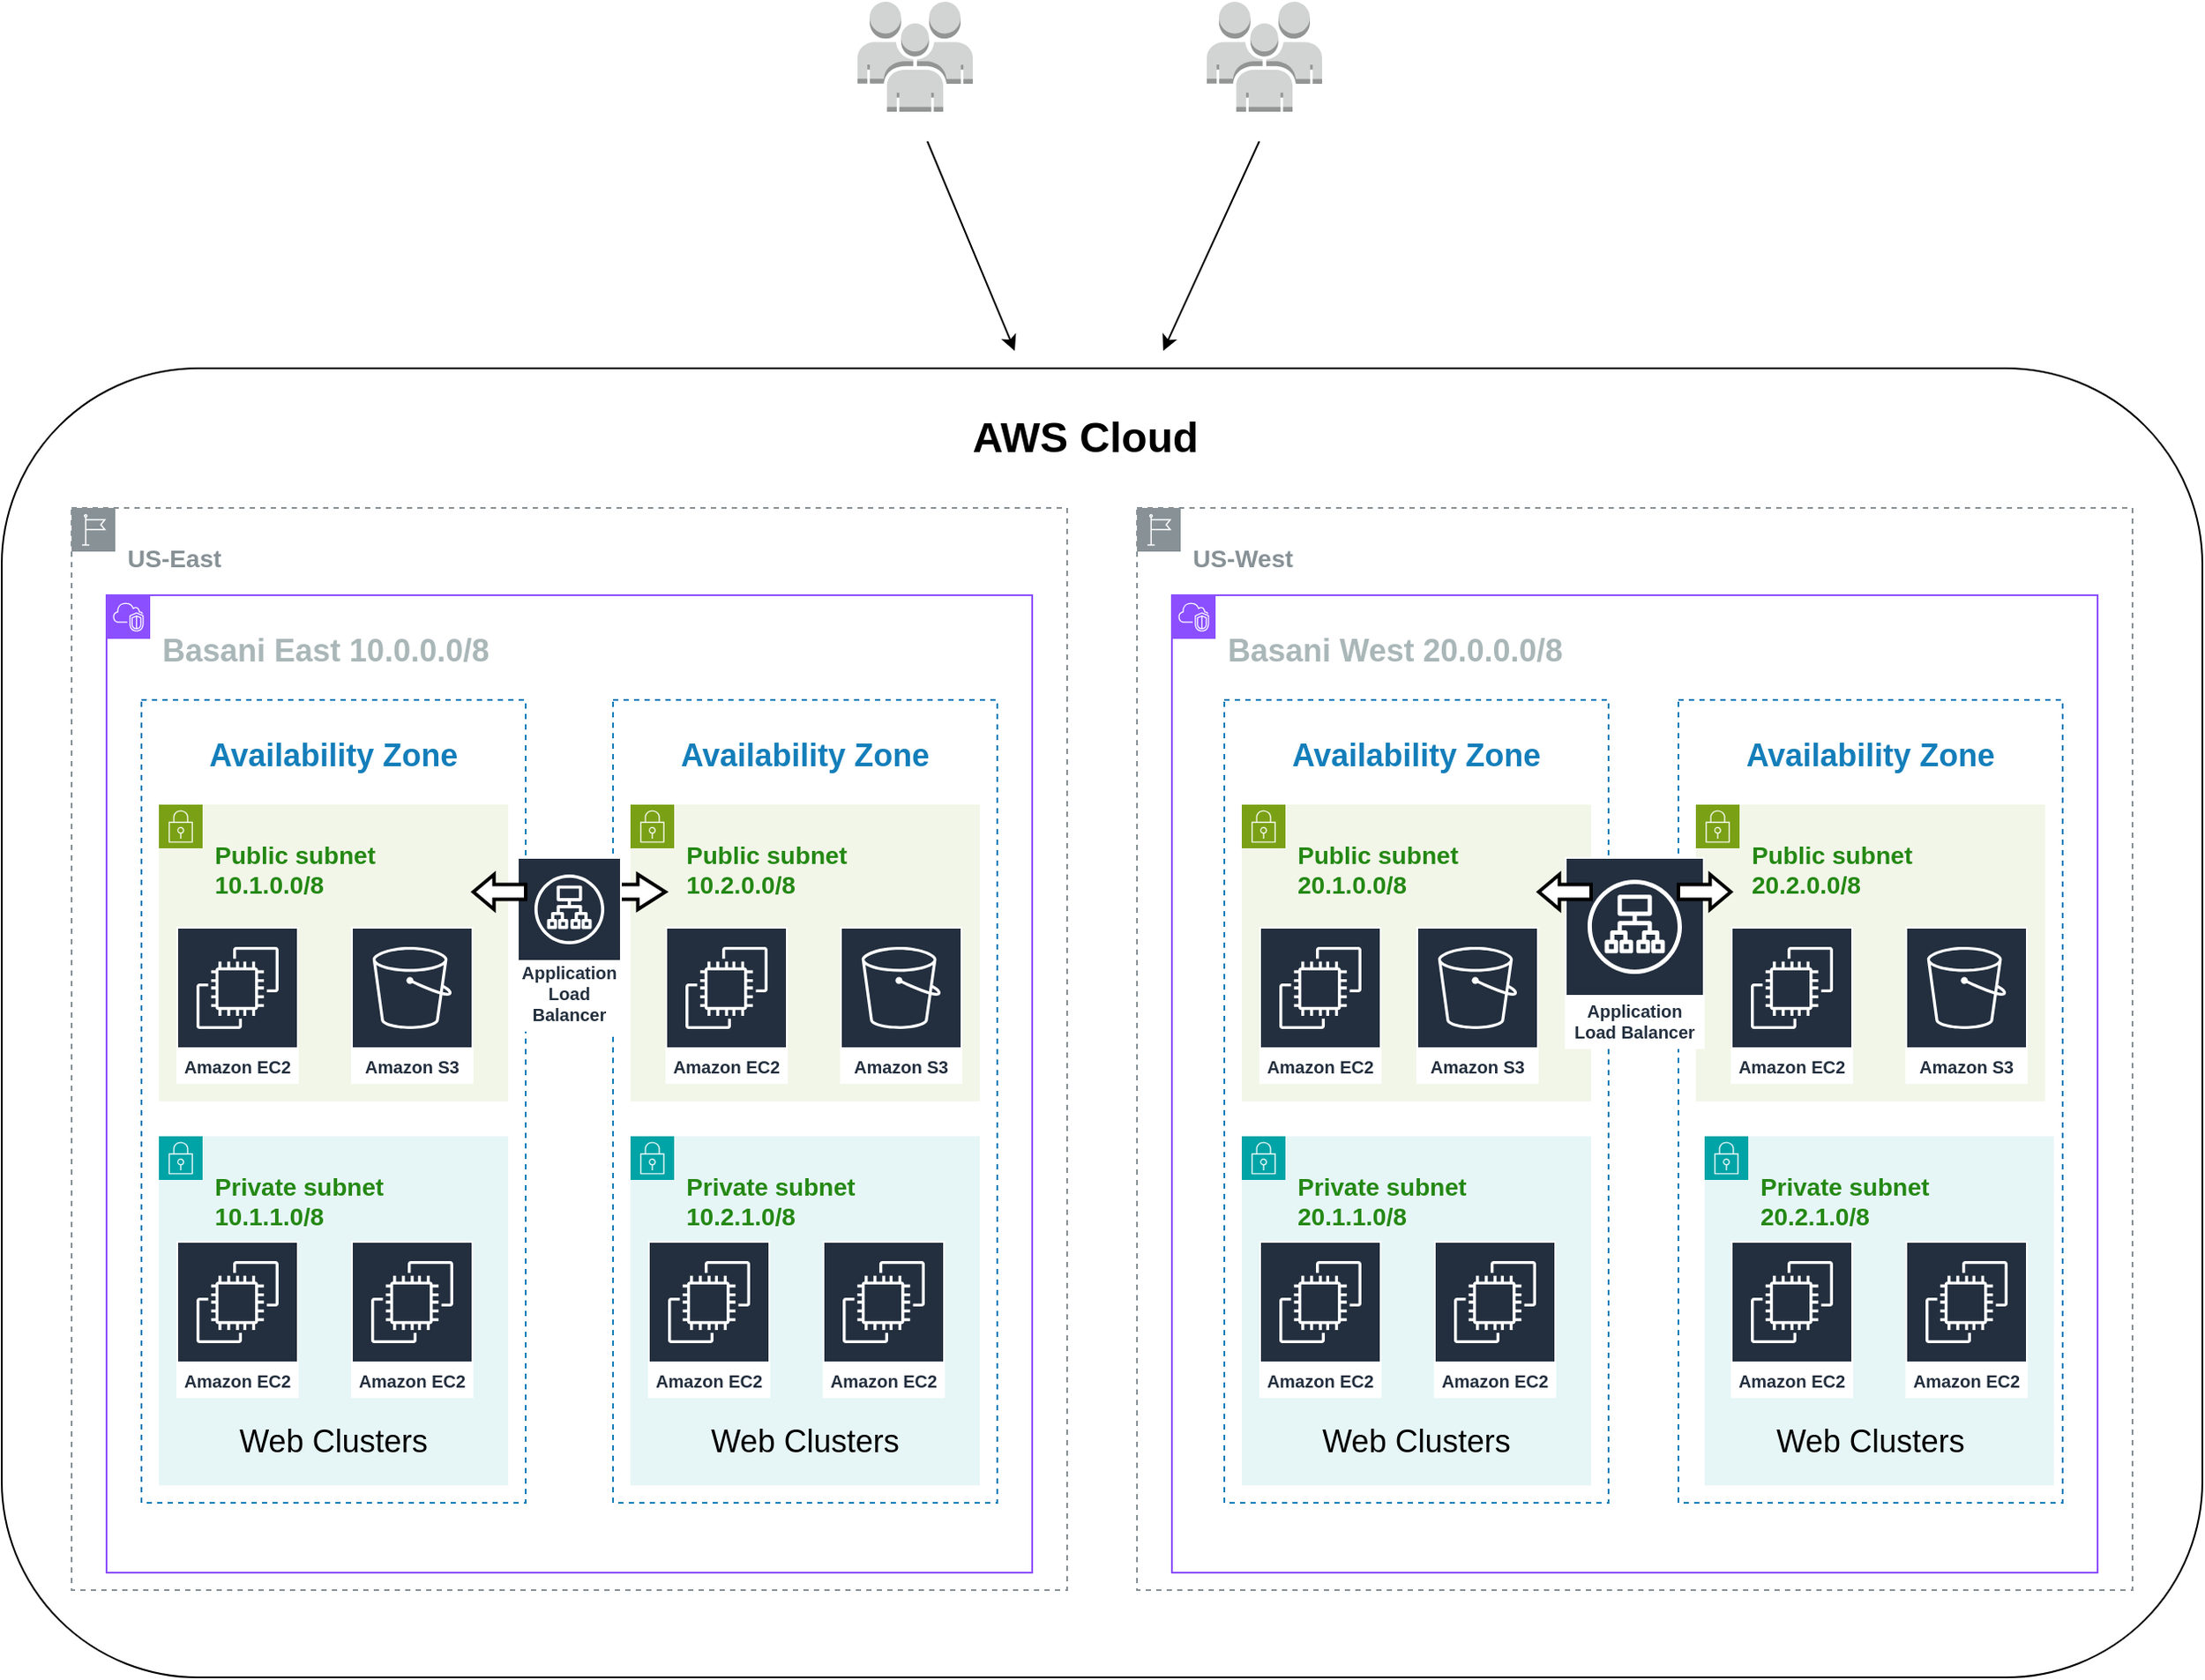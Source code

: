 <mxfile version="22.1.4" type="github">
  <diagram name="Page-1" id="ImZxeO9hJVfiuZcE3Abt">
    <mxGraphModel dx="1455" dy="913" grid="1" gridSize="10" guides="1" tooltips="1" connect="1" arrows="1" fold="1" page="1" pageScale="1" pageWidth="827" pageHeight="1169" math="0" shadow="0">
      <root>
        <mxCell id="0" />
        <mxCell id="1" parent="0" />
        <mxCell id="zV8tLhoNjwRmhsZlkHWI-1" value="" style="outlineConnect=0;dashed=0;verticalLabelPosition=bottom;verticalAlign=top;align=center;html=1;shape=mxgraph.aws3.users;fillColor=#D2D3D3;gradientColor=none;" vertex="1" parent="1">
          <mxGeometry x="650" y="30" width="66" height="63" as="geometry" />
        </mxCell>
        <mxCell id="zV8tLhoNjwRmhsZlkHWI-3" value="" style="rounded=1;whiteSpace=wrap;html=1;" vertex="1" parent="1">
          <mxGeometry x="160" y="240" width="1260" height="750" as="geometry" />
        </mxCell>
        <mxCell id="zV8tLhoNjwRmhsZlkHWI-4" value="&lt;h3&gt;US-East&lt;/h3&gt;" style="sketch=0;outlineConnect=0;gradientColor=none;html=1;whiteSpace=wrap;fontSize=12;fontStyle=0;shape=mxgraph.aws4.group;grIcon=mxgraph.aws4.group_region;strokeColor=#879196;fillColor=none;verticalAlign=top;align=left;spacingLeft=30;fontColor=#879196;dashed=1;" vertex="1" parent="1">
          <mxGeometry x="200" y="320" width="570" height="620" as="geometry" />
        </mxCell>
        <mxCell id="zV8tLhoNjwRmhsZlkHWI-6" value="&lt;h3&gt;US-West&lt;/h3&gt;" style="sketch=0;outlineConnect=0;gradientColor=none;html=1;whiteSpace=wrap;fontSize=12;fontStyle=0;shape=mxgraph.aws4.group;grIcon=mxgraph.aws4.group_region;strokeColor=#879196;fillColor=none;verticalAlign=top;align=left;spacingLeft=30;fontColor=#879196;dashed=1;" vertex="1" parent="1">
          <mxGeometry x="810" y="320" width="570" height="620" as="geometry" />
        </mxCell>
        <mxCell id="zV8tLhoNjwRmhsZlkHWI-7" value="&lt;h2&gt;Availability Zone&lt;/h2&gt;" style="fillColor=none;strokeColor=#147EBA;dashed=1;verticalAlign=top;fontStyle=0;fontColor=#147EBA;whiteSpace=wrap;html=1;" vertex="1" parent="1">
          <mxGeometry x="240" y="430" width="220" height="460" as="geometry" />
        </mxCell>
        <mxCell id="zV8tLhoNjwRmhsZlkHWI-8" value="&lt;h2&gt;Availability Zone&lt;/h2&gt;" style="fillColor=none;strokeColor=#147EBA;dashed=1;verticalAlign=top;fontStyle=0;fontColor=#147EBA;whiteSpace=wrap;html=1;" vertex="1" parent="1">
          <mxGeometry x="510" y="430" width="220" height="460" as="geometry" />
        </mxCell>
        <mxCell id="zV8tLhoNjwRmhsZlkHWI-9" value="&lt;h2&gt;Availability Zone&lt;/h2&gt;" style="fillColor=none;strokeColor=#147EBA;dashed=1;verticalAlign=top;fontStyle=0;fontColor=#147EBA;whiteSpace=wrap;html=1;" vertex="1" parent="1">
          <mxGeometry x="860" y="430" width="220" height="460" as="geometry" />
        </mxCell>
        <mxCell id="zV8tLhoNjwRmhsZlkHWI-10" value="&lt;h2&gt;Availability Zone&lt;/h2&gt;" style="fillColor=none;strokeColor=#147EBA;dashed=1;verticalAlign=top;fontStyle=0;fontColor=#147EBA;whiteSpace=wrap;html=1;" vertex="1" parent="1">
          <mxGeometry x="1120" y="430" width="220" height="460" as="geometry" />
        </mxCell>
        <mxCell id="zV8tLhoNjwRmhsZlkHWI-11" value="&lt;h2&gt;&lt;font style=&quot;font-size: 18px;&quot;&gt;&lt;b&gt;Basani East 10.0.0.0/8&lt;/b&gt;&lt;/font&gt;&lt;/h2&gt;" style="points=[[0,0],[0.25,0],[0.5,0],[0.75,0],[1,0],[1,0.25],[1,0.5],[1,0.75],[1,1],[0.75,1],[0.5,1],[0.25,1],[0,1],[0,0.75],[0,0.5],[0,0.25]];outlineConnect=0;gradientColor=none;html=1;whiteSpace=wrap;fontSize=12;fontStyle=0;container=1;pointerEvents=0;collapsible=0;recursiveResize=0;shape=mxgraph.aws4.group;grIcon=mxgraph.aws4.group_vpc2;strokeColor=#8C4FFF;fillColor=none;verticalAlign=top;align=left;spacingLeft=30;fontColor=#AAB7B8;dashed=0;" vertex="1" parent="1">
          <mxGeometry x="220" y="370" width="530" height="560" as="geometry" />
        </mxCell>
        <mxCell id="zV8tLhoNjwRmhsZlkHWI-13" value="&lt;h3&gt;Public subnet&lt;br&gt;10.1.0.0/8&lt;/h3&gt;" style="points=[[0,0],[0.25,0],[0.5,0],[0.75,0],[1,0],[1,0.25],[1,0.5],[1,0.75],[1,1],[0.75,1],[0.5,1],[0.25,1],[0,1],[0,0.75],[0,0.5],[0,0.25]];outlineConnect=0;gradientColor=none;html=1;whiteSpace=wrap;fontSize=12;fontStyle=0;container=1;pointerEvents=0;collapsible=0;recursiveResize=0;shape=mxgraph.aws4.group;grIcon=mxgraph.aws4.group_security_group;grStroke=0;strokeColor=#7AA116;fillColor=#F2F6E8;verticalAlign=top;align=left;spacingLeft=30;fontColor=#248814;dashed=0;" vertex="1" parent="zV8tLhoNjwRmhsZlkHWI-11">
          <mxGeometry x="30" y="120" width="200" height="170" as="geometry" />
        </mxCell>
        <mxCell id="zV8tLhoNjwRmhsZlkHWI-15" value="&lt;h3 style=&quot;border-color: var(--border-color);&quot;&gt;Public subnet&lt;br style=&quot;border-color: var(--border-color);&quot;&gt;10.2.0.0/8&lt;/h3&gt;" style="points=[[0,0],[0.25,0],[0.5,0],[0.75,0],[1,0],[1,0.25],[1,0.5],[1,0.75],[1,1],[0.75,1],[0.5,1],[0.25,1],[0,1],[0,0.75],[0,0.5],[0,0.25]];outlineConnect=0;gradientColor=none;html=1;whiteSpace=wrap;fontSize=12;fontStyle=0;container=1;pointerEvents=0;collapsible=0;recursiveResize=0;shape=mxgraph.aws4.group;grIcon=mxgraph.aws4.group_security_group;grStroke=0;strokeColor=#7AA116;fillColor=#F2F6E8;verticalAlign=top;align=left;spacingLeft=30;fontColor=#248814;dashed=0;" vertex="1" parent="zV8tLhoNjwRmhsZlkHWI-11">
          <mxGeometry x="300" y="120" width="200" height="170" as="geometry" />
        </mxCell>
        <mxCell id="zV8tLhoNjwRmhsZlkHWI-48" value="Amazon EC2" style="sketch=0;outlineConnect=0;fontColor=#232F3E;gradientColor=none;strokeColor=#ffffff;fillColor=#232F3E;dashed=0;verticalLabelPosition=middle;verticalAlign=bottom;align=center;html=1;whiteSpace=wrap;fontSize=10;fontStyle=1;spacing=3;shape=mxgraph.aws4.productIcon;prIcon=mxgraph.aws4.ec2;" vertex="1" parent="zV8tLhoNjwRmhsZlkHWI-15">
          <mxGeometry x="20" y="70" width="70" height="90" as="geometry" />
        </mxCell>
        <mxCell id="zV8tLhoNjwRmhsZlkHWI-62" value="" style="shape=mxgraph.arrows.arrow_left;html=1;verticalLabelPosition=bottom;verticalAlign=top;strokeWidth=2;strokeColor=#000000;rotation=-180;" vertex="1" parent="zV8tLhoNjwRmhsZlkHWI-15">
          <mxGeometry x="-20" y="40" width="40" height="20" as="geometry" />
        </mxCell>
        <mxCell id="zV8tLhoNjwRmhsZlkHWI-23" value="&lt;h3 style=&quot;border-color: var(--border-color); color: rgb(36, 136, 20);&quot;&gt;Private subnet&lt;br style=&quot;border-color: var(--border-color);&quot;&gt;10.1.1.0/8&lt;/h3&gt;" style="points=[[0,0],[0.25,0],[0.5,0],[0.75,0],[1,0],[1,0.25],[1,0.5],[1,0.75],[1,1],[0.75,1],[0.5,1],[0.25,1],[0,1],[0,0.75],[0,0.5],[0,0.25]];outlineConnect=0;gradientColor=none;html=1;whiteSpace=wrap;fontSize=12;fontStyle=0;container=1;pointerEvents=0;collapsible=0;recursiveResize=0;shape=mxgraph.aws4.group;grIcon=mxgraph.aws4.group_security_group;grStroke=0;strokeColor=#00A4A6;fillColor=#E6F6F7;verticalAlign=top;align=left;spacingLeft=30;fontColor=#147EBA;dashed=0;" vertex="1" parent="zV8tLhoNjwRmhsZlkHWI-11">
          <mxGeometry x="30" y="310" width="200" height="200" as="geometry" />
        </mxCell>
        <mxCell id="zV8tLhoNjwRmhsZlkHWI-33" value="Amazon EC2" style="sketch=0;outlineConnect=0;fontColor=#232F3E;gradientColor=none;strokeColor=#ffffff;fillColor=#232F3E;dashed=0;verticalLabelPosition=middle;verticalAlign=bottom;align=center;html=1;whiteSpace=wrap;fontSize=10;fontStyle=1;spacing=3;shape=mxgraph.aws4.productIcon;prIcon=mxgraph.aws4.ec2;" vertex="1" parent="zV8tLhoNjwRmhsZlkHWI-23">
          <mxGeometry x="110" y="60" width="70" height="90" as="geometry" />
        </mxCell>
        <mxCell id="zV8tLhoNjwRmhsZlkHWI-24" value="&lt;h3 style=&quot;border-color: var(--border-color); color: rgb(36, 136, 20);&quot;&gt;Private subnet&lt;br style=&quot;border-color: var(--border-color);&quot;&gt;10.2.1.0/8&lt;/h3&gt;" style="points=[[0,0],[0.25,0],[0.5,0],[0.75,0],[1,0],[1,0.25],[1,0.5],[1,0.75],[1,1],[0.75,1],[0.5,1],[0.25,1],[0,1],[0,0.75],[0,0.5],[0,0.25]];outlineConnect=0;gradientColor=none;html=1;whiteSpace=wrap;fontSize=12;fontStyle=0;container=1;pointerEvents=0;collapsible=0;recursiveResize=0;shape=mxgraph.aws4.group;grIcon=mxgraph.aws4.group_security_group;grStroke=0;strokeColor=#00A4A6;fillColor=#E6F6F7;verticalAlign=top;align=left;spacingLeft=30;fontColor=#147EBA;dashed=0;" vertex="1" parent="zV8tLhoNjwRmhsZlkHWI-11">
          <mxGeometry x="300" y="310" width="200" height="200" as="geometry" />
        </mxCell>
        <mxCell id="zV8tLhoNjwRmhsZlkHWI-21" value="Application Load Balancer" style="sketch=0;outlineConnect=0;fontColor=#232F3E;gradientColor=none;strokeColor=#ffffff;fillColor=#232F3E;dashed=0;verticalLabelPosition=middle;verticalAlign=bottom;align=center;html=1;whiteSpace=wrap;fontSize=10;fontStyle=1;spacing=3;shape=mxgraph.aws4.productIcon;prIcon=mxgraph.aws4.application_load_balancer;" vertex="1" parent="zV8tLhoNjwRmhsZlkHWI-11">
          <mxGeometry x="235" y="150" width="60" height="100" as="geometry" />
        </mxCell>
        <mxCell id="zV8tLhoNjwRmhsZlkHWI-12" value="&lt;h2&gt;&lt;font style=&quot;font-size: 18px;&quot;&gt;&lt;b&gt;Basani West 20.0.0.0/8&lt;/b&gt;&lt;/font&gt;&lt;/h2&gt;" style="points=[[0,0],[0.25,0],[0.5,0],[0.75,0],[1,0],[1,0.25],[1,0.5],[1,0.75],[1,1],[0.75,1],[0.5,1],[0.25,1],[0,1],[0,0.75],[0,0.5],[0,0.25]];outlineConnect=0;gradientColor=none;html=1;whiteSpace=wrap;fontSize=12;fontStyle=0;container=1;pointerEvents=0;collapsible=0;recursiveResize=0;shape=mxgraph.aws4.group;grIcon=mxgraph.aws4.group_vpc2;strokeColor=#8C4FFF;fillColor=none;verticalAlign=top;align=left;spacingLeft=30;fontColor=#AAB7B8;dashed=0;" vertex="1" parent="1">
          <mxGeometry x="830" y="370" width="530" height="560" as="geometry" />
        </mxCell>
        <mxCell id="zV8tLhoNjwRmhsZlkHWI-17" value="&lt;h3 style=&quot;border-color: var(--border-color);&quot;&gt;Public subnet&lt;br style=&quot;border-color: var(--border-color);&quot;&gt;20.1.0.0/8&lt;/h3&gt;" style="points=[[0,0],[0.25,0],[0.5,0],[0.75,0],[1,0],[1,0.25],[1,0.5],[1,0.75],[1,1],[0.75,1],[0.5,1],[0.25,1],[0,1],[0,0.75],[0,0.5],[0,0.25]];outlineConnect=0;gradientColor=none;html=1;whiteSpace=wrap;fontSize=12;fontStyle=0;container=1;pointerEvents=0;collapsible=0;recursiveResize=0;shape=mxgraph.aws4.group;grIcon=mxgraph.aws4.group_security_group;grStroke=0;strokeColor=#7AA116;fillColor=#F2F6E8;verticalAlign=top;align=left;spacingLeft=30;fontColor=#248814;dashed=0;" vertex="1" parent="zV8tLhoNjwRmhsZlkHWI-12">
          <mxGeometry x="40" y="120" width="200" height="170" as="geometry" />
        </mxCell>
        <mxCell id="zV8tLhoNjwRmhsZlkHWI-49" value="Amazon EC2" style="sketch=0;outlineConnect=0;fontColor=#232F3E;gradientColor=none;strokeColor=#ffffff;fillColor=#232F3E;dashed=0;verticalLabelPosition=middle;verticalAlign=bottom;align=center;html=1;whiteSpace=wrap;fontSize=10;fontStyle=1;spacing=3;shape=mxgraph.aws4.productIcon;prIcon=mxgraph.aws4.ec2;" vertex="1" parent="zV8tLhoNjwRmhsZlkHWI-17">
          <mxGeometry x="10" y="70" width="70" height="90" as="geometry" />
        </mxCell>
        <mxCell id="zV8tLhoNjwRmhsZlkHWI-19" value="&lt;h3 style=&quot;border-color: var(--border-color);&quot;&gt;Public subnet&lt;br style=&quot;border-color: var(--border-color);&quot;&gt;20.2.0.0/8&lt;/h3&gt;" style="points=[[0,0],[0.25,0],[0.5,0],[0.75,0],[1,0],[1,0.25],[1,0.5],[1,0.75],[1,1],[0.75,1],[0.5,1],[0.25,1],[0,1],[0,0.75],[0,0.5],[0,0.25]];outlineConnect=0;gradientColor=none;html=1;whiteSpace=wrap;fontSize=12;fontStyle=0;container=1;pointerEvents=0;collapsible=0;recursiveResize=0;shape=mxgraph.aws4.group;grIcon=mxgraph.aws4.group_security_group;grStroke=0;strokeColor=#7AA116;fillColor=#F2F6E8;verticalAlign=top;align=left;spacingLeft=30;fontColor=#248814;dashed=0;" vertex="1" parent="zV8tLhoNjwRmhsZlkHWI-12">
          <mxGeometry x="300" y="120" width="200" height="170" as="geometry" />
        </mxCell>
        <mxCell id="zV8tLhoNjwRmhsZlkHWI-22" value="Application Load Balancer" style="sketch=0;outlineConnect=0;fontColor=#232F3E;gradientColor=none;strokeColor=#ffffff;fillColor=#232F3E;dashed=0;verticalLabelPosition=middle;verticalAlign=bottom;align=center;html=1;whiteSpace=wrap;fontSize=10;fontStyle=1;spacing=3;shape=mxgraph.aws4.productIcon;prIcon=mxgraph.aws4.application_load_balancer;" vertex="1" parent="zV8tLhoNjwRmhsZlkHWI-12">
          <mxGeometry x="225" y="150" width="80" height="110" as="geometry" />
        </mxCell>
        <mxCell id="zV8tLhoNjwRmhsZlkHWI-30" value="&lt;h3 style=&quot;border-color: var(--border-color); color: rgb(36, 136, 20);&quot;&gt;Private subnet&lt;br style=&quot;border-color: var(--border-color);&quot;&gt;20.1.1.0/8&lt;/h3&gt;" style="points=[[0,0],[0.25,0],[0.5,0],[0.75,0],[1,0],[1,0.25],[1,0.5],[1,0.75],[1,1],[0.75,1],[0.5,1],[0.25,1],[0,1],[0,0.75],[0,0.5],[0,0.25]];outlineConnect=0;gradientColor=none;html=1;whiteSpace=wrap;fontSize=12;fontStyle=0;container=1;pointerEvents=0;collapsible=0;recursiveResize=0;shape=mxgraph.aws4.group;grIcon=mxgraph.aws4.group_security_group;grStroke=0;strokeColor=#00A4A6;fillColor=#E6F6F7;verticalAlign=top;align=left;spacingLeft=30;fontColor=#147EBA;dashed=0;" vertex="1" parent="zV8tLhoNjwRmhsZlkHWI-12">
          <mxGeometry x="40" y="310" width="200" height="200" as="geometry" />
        </mxCell>
        <mxCell id="zV8tLhoNjwRmhsZlkHWI-42" value="&lt;font style=&quot;font-size: 18px;&quot;&gt;Web Clusters&lt;/font&gt;" style="text;html=1;strokeColor=none;fillColor=none;align=center;verticalAlign=middle;whiteSpace=wrap;rounded=0;" vertex="1" parent="zV8tLhoNjwRmhsZlkHWI-30">
          <mxGeometry x="20" y="160" width="160" height="30" as="geometry" />
        </mxCell>
        <mxCell id="zV8tLhoNjwRmhsZlkHWI-31" value="&lt;h3 style=&quot;border-color: var(--border-color); color: rgb(36, 136, 20);&quot;&gt;Private subnet&lt;br style=&quot;border-color: var(--border-color);&quot;&gt;20.2.1.0/8&lt;/h3&gt;" style="points=[[0,0],[0.25,0],[0.5,0],[0.75,0],[1,0],[1,0.25],[1,0.5],[1,0.75],[1,1],[0.75,1],[0.5,1],[0.25,1],[0,1],[0,0.75],[0,0.5],[0,0.25]];outlineConnect=0;gradientColor=none;html=1;whiteSpace=wrap;fontSize=12;fontStyle=0;container=1;pointerEvents=0;collapsible=0;recursiveResize=0;shape=mxgraph.aws4.group;grIcon=mxgraph.aws4.group_security_group;grStroke=0;strokeColor=#00A4A6;fillColor=#E6F6F7;verticalAlign=top;align=left;spacingLeft=30;fontColor=#147EBA;dashed=0;" vertex="1" parent="zV8tLhoNjwRmhsZlkHWI-12">
          <mxGeometry x="305" y="310" width="200" height="200" as="geometry" />
        </mxCell>
        <mxCell id="zV8tLhoNjwRmhsZlkHWI-63" value="" style="shape=mxgraph.arrows.arrow_left;html=1;verticalLabelPosition=bottom;verticalAlign=top;strokeWidth=2;strokeColor=#000000;rotation=-180;" vertex="1" parent="zV8tLhoNjwRmhsZlkHWI-12">
          <mxGeometry x="290" y="160" width="30" height="20" as="geometry" />
        </mxCell>
        <mxCell id="zV8tLhoNjwRmhsZlkHWI-32" value="Amazon EC2" style="sketch=0;outlineConnect=0;fontColor=#232F3E;gradientColor=none;strokeColor=#ffffff;fillColor=#232F3E;dashed=0;verticalLabelPosition=middle;verticalAlign=bottom;align=center;html=1;whiteSpace=wrap;fontSize=10;fontStyle=1;spacing=3;shape=mxgraph.aws4.productIcon;prIcon=mxgraph.aws4.ec2;" vertex="1" parent="1">
          <mxGeometry x="260" y="740" width="70" height="90" as="geometry" />
        </mxCell>
        <mxCell id="zV8tLhoNjwRmhsZlkHWI-34" value="Amazon EC2" style="sketch=0;outlineConnect=0;fontColor=#232F3E;gradientColor=none;strokeColor=#ffffff;fillColor=#232F3E;dashed=0;verticalLabelPosition=middle;verticalAlign=bottom;align=center;html=1;whiteSpace=wrap;fontSize=10;fontStyle=1;spacing=3;shape=mxgraph.aws4.productIcon;prIcon=mxgraph.aws4.ec2;" vertex="1" parent="1">
          <mxGeometry x="530" y="740" width="70" height="90" as="geometry" />
        </mxCell>
        <mxCell id="zV8tLhoNjwRmhsZlkHWI-35" value="Amazon EC2" style="sketch=0;outlineConnect=0;fontColor=#232F3E;gradientColor=none;strokeColor=#ffffff;fillColor=#232F3E;dashed=0;verticalLabelPosition=middle;verticalAlign=bottom;align=center;html=1;whiteSpace=wrap;fontSize=10;fontStyle=1;spacing=3;shape=mxgraph.aws4.productIcon;prIcon=mxgraph.aws4.ec2;" vertex="1" parent="1">
          <mxGeometry x="630" y="740" width="70" height="90" as="geometry" />
        </mxCell>
        <mxCell id="zV8tLhoNjwRmhsZlkHWI-36" value="Amazon EC2" style="sketch=0;outlineConnect=0;fontColor=#232F3E;gradientColor=none;strokeColor=#ffffff;fillColor=#232F3E;dashed=0;verticalLabelPosition=middle;verticalAlign=bottom;align=center;html=1;whiteSpace=wrap;fontSize=10;fontStyle=1;spacing=3;shape=mxgraph.aws4.productIcon;prIcon=mxgraph.aws4.ec2;" vertex="1" parent="1">
          <mxGeometry x="880" y="740" width="70" height="90" as="geometry" />
        </mxCell>
        <mxCell id="zV8tLhoNjwRmhsZlkHWI-37" value="Amazon EC2" style="sketch=0;outlineConnect=0;fontColor=#232F3E;gradientColor=none;strokeColor=#ffffff;fillColor=#232F3E;dashed=0;verticalLabelPosition=middle;verticalAlign=bottom;align=center;html=1;whiteSpace=wrap;fontSize=10;fontStyle=1;spacing=3;shape=mxgraph.aws4.productIcon;prIcon=mxgraph.aws4.ec2;" vertex="1" parent="1">
          <mxGeometry x="980" y="740" width="70" height="90" as="geometry" />
        </mxCell>
        <mxCell id="zV8tLhoNjwRmhsZlkHWI-38" value="Amazon EC2" style="sketch=0;outlineConnect=0;fontColor=#232F3E;gradientColor=none;strokeColor=#ffffff;fillColor=#232F3E;dashed=0;verticalLabelPosition=middle;verticalAlign=bottom;align=center;html=1;whiteSpace=wrap;fontSize=10;fontStyle=1;spacing=3;shape=mxgraph.aws4.productIcon;prIcon=mxgraph.aws4.ec2;" vertex="1" parent="1">
          <mxGeometry x="1150" y="740" width="70" height="90" as="geometry" />
        </mxCell>
        <mxCell id="zV8tLhoNjwRmhsZlkHWI-39" value="Amazon EC2" style="sketch=0;outlineConnect=0;fontColor=#232F3E;gradientColor=none;strokeColor=#ffffff;fillColor=#232F3E;dashed=0;verticalLabelPosition=middle;verticalAlign=bottom;align=center;html=1;whiteSpace=wrap;fontSize=10;fontStyle=1;spacing=3;shape=mxgraph.aws4.productIcon;prIcon=mxgraph.aws4.ec2;" vertex="1" parent="1">
          <mxGeometry x="1250" y="740" width="70" height="90" as="geometry" />
        </mxCell>
        <mxCell id="zV8tLhoNjwRmhsZlkHWI-40" value="&lt;font style=&quot;font-size: 18px;&quot;&gt;Web Clusters&lt;/font&gt;" style="text;html=1;strokeColor=none;fillColor=none;align=center;verticalAlign=middle;whiteSpace=wrap;rounded=0;" vertex="1" parent="1">
          <mxGeometry x="270" y="840" width="160" height="30" as="geometry" />
        </mxCell>
        <mxCell id="zV8tLhoNjwRmhsZlkHWI-41" value="&lt;font style=&quot;font-size: 18px;&quot;&gt;Web Clusters&lt;/font&gt;" style="text;html=1;strokeColor=none;fillColor=none;align=center;verticalAlign=middle;whiteSpace=wrap;rounded=0;" vertex="1" parent="1">
          <mxGeometry x="540" y="840" width="160" height="30" as="geometry" />
        </mxCell>
        <mxCell id="zV8tLhoNjwRmhsZlkHWI-43" value="&lt;font style=&quot;font-size: 18px;&quot;&gt;Web Clusters&lt;/font&gt;" style="text;html=1;strokeColor=none;fillColor=none;align=center;verticalAlign=middle;whiteSpace=wrap;rounded=0;" vertex="1" parent="1">
          <mxGeometry x="1150" y="840" width="160" height="30" as="geometry" />
        </mxCell>
        <mxCell id="zV8tLhoNjwRmhsZlkHWI-45" value="AWS Cloud" style="text;strokeColor=none;fillColor=none;html=1;fontSize=24;fontStyle=1;verticalAlign=middle;align=center;" vertex="1" parent="1">
          <mxGeometry x="700" y="260" width="160" height="40" as="geometry" />
        </mxCell>
        <mxCell id="zV8tLhoNjwRmhsZlkHWI-47" value="Amazon EC2" style="sketch=0;outlineConnect=0;fontColor=#232F3E;gradientColor=none;strokeColor=#ffffff;fillColor=#232F3E;dashed=0;verticalLabelPosition=middle;verticalAlign=bottom;align=center;html=1;whiteSpace=wrap;fontSize=10;fontStyle=1;spacing=3;shape=mxgraph.aws4.productIcon;prIcon=mxgraph.aws4.ec2;" vertex="1" parent="1">
          <mxGeometry x="260" y="560" width="70" height="90" as="geometry" />
        </mxCell>
        <mxCell id="zV8tLhoNjwRmhsZlkHWI-50" value="Amazon EC2" style="sketch=0;outlineConnect=0;fontColor=#232F3E;gradientColor=none;strokeColor=#ffffff;fillColor=#232F3E;dashed=0;verticalLabelPosition=middle;verticalAlign=bottom;align=center;html=1;whiteSpace=wrap;fontSize=10;fontStyle=1;spacing=3;shape=mxgraph.aws4.productIcon;prIcon=mxgraph.aws4.ec2;" vertex="1" parent="1">
          <mxGeometry x="1150" y="560" width="70" height="90" as="geometry" />
        </mxCell>
        <mxCell id="zV8tLhoNjwRmhsZlkHWI-51" value="Amazon S3" style="sketch=0;outlineConnect=0;fontColor=#232F3E;gradientColor=none;strokeColor=#ffffff;fillColor=#232F3E;dashed=0;verticalLabelPosition=middle;verticalAlign=bottom;align=center;html=1;whiteSpace=wrap;fontSize=10;fontStyle=1;spacing=3;shape=mxgraph.aws4.productIcon;prIcon=mxgraph.aws4.s3;" vertex="1" parent="1">
          <mxGeometry x="360" y="560" width="70" height="90" as="geometry" />
        </mxCell>
        <mxCell id="zV8tLhoNjwRmhsZlkHWI-52" value="Amazon S3" style="sketch=0;outlineConnect=0;fontColor=#232F3E;gradientColor=none;strokeColor=#ffffff;fillColor=#232F3E;dashed=0;verticalLabelPosition=middle;verticalAlign=bottom;align=center;html=1;whiteSpace=wrap;fontSize=10;fontStyle=1;spacing=3;shape=mxgraph.aws4.productIcon;prIcon=mxgraph.aws4.s3;" vertex="1" parent="1">
          <mxGeometry x="640" y="560" width="70" height="90" as="geometry" />
        </mxCell>
        <mxCell id="zV8tLhoNjwRmhsZlkHWI-53" value="Amazon S3" style="sketch=0;outlineConnect=0;fontColor=#232F3E;gradientColor=none;strokeColor=#ffffff;fillColor=#232F3E;dashed=0;verticalLabelPosition=middle;verticalAlign=bottom;align=center;html=1;whiteSpace=wrap;fontSize=10;fontStyle=1;spacing=3;shape=mxgraph.aws4.productIcon;prIcon=mxgraph.aws4.s3;" vertex="1" parent="1">
          <mxGeometry x="970" y="560" width="70" height="90" as="geometry" />
        </mxCell>
        <mxCell id="zV8tLhoNjwRmhsZlkHWI-54" value="Amazon S3" style="sketch=0;outlineConnect=0;fontColor=#232F3E;gradientColor=none;strokeColor=#ffffff;fillColor=#232F3E;dashed=0;verticalLabelPosition=middle;verticalAlign=bottom;align=center;html=1;whiteSpace=wrap;fontSize=10;fontStyle=1;spacing=3;shape=mxgraph.aws4.productIcon;prIcon=mxgraph.aws4.s3;" vertex="1" parent="1">
          <mxGeometry x="1250" y="560" width="70" height="90" as="geometry" />
        </mxCell>
        <mxCell id="zV8tLhoNjwRmhsZlkHWI-58" value="" style="shape=mxgraph.arrows.arrow_left;html=1;verticalLabelPosition=bottom;verticalAlign=top;strokeWidth=2;strokeColor=#000000;" vertex="1" parent="1">
          <mxGeometry x="430" y="530" width="30" height="20" as="geometry" />
        </mxCell>
        <mxCell id="zV8tLhoNjwRmhsZlkHWI-59" value="" style="shape=mxgraph.arrows.arrow_left;html=1;verticalLabelPosition=bottom;verticalAlign=top;strokeWidth=2;strokeColor=#000000;" vertex="1" parent="1">
          <mxGeometry x="1040" y="530" width="30" height="20" as="geometry" />
        </mxCell>
        <mxCell id="zV8tLhoNjwRmhsZlkHWI-64" value="" style="outlineConnect=0;dashed=0;verticalLabelPosition=bottom;verticalAlign=top;align=center;html=1;shape=mxgraph.aws3.users;fillColor=#D2D3D3;gradientColor=none;" vertex="1" parent="1">
          <mxGeometry x="850" y="30" width="66" height="63" as="geometry" />
        </mxCell>
        <mxCell id="zV8tLhoNjwRmhsZlkHWI-66" value="" style="endArrow=classic;html=1;rounded=0;startArrow=none;startFill=0;" edge="1" parent="1">
          <mxGeometry width="50" height="50" relative="1" as="geometry">
            <mxPoint x="690" y="110" as="sourcePoint" />
            <mxPoint x="740" y="230" as="targetPoint" />
          </mxGeometry>
        </mxCell>
        <mxCell id="zV8tLhoNjwRmhsZlkHWI-67" value="" style="endArrow=classic;html=1;rounded=0;" edge="1" parent="1">
          <mxGeometry width="50" height="50" relative="1" as="geometry">
            <mxPoint x="880" y="110" as="sourcePoint" />
            <mxPoint x="825" y="230" as="targetPoint" />
          </mxGeometry>
        </mxCell>
      </root>
    </mxGraphModel>
  </diagram>
</mxfile>

